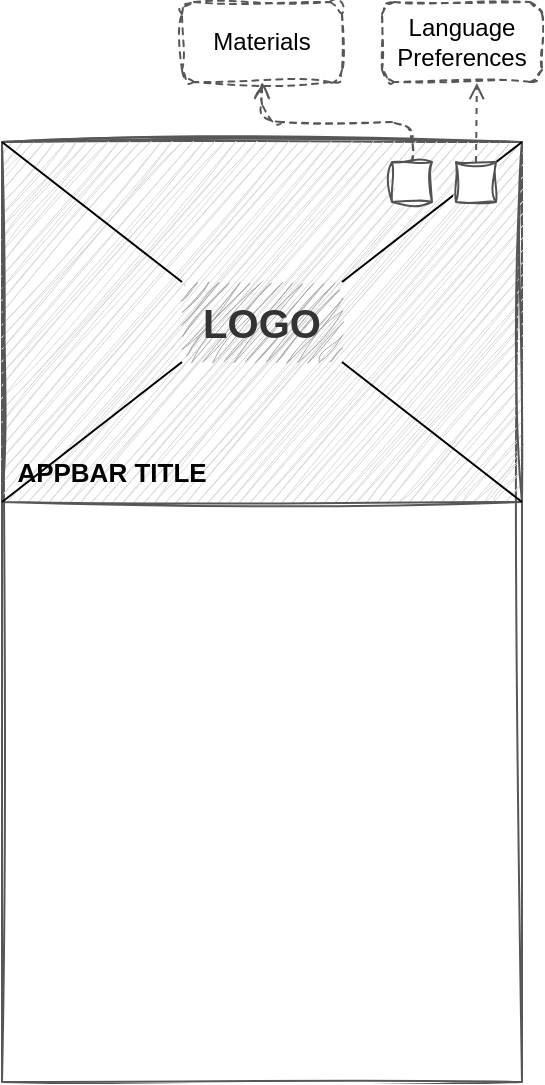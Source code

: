 <mxfile version="21.2.1" type="github">
  <diagram name="Page-1" id="MT5pICNGI8JqKuh5M4HQ">
    <mxGraphModel dx="481" dy="289" grid="1" gridSize="10" guides="1" tooltips="1" connect="1" arrows="1" fold="1" page="1" pageScale="1" pageWidth="850" pageHeight="1100" math="0" shadow="0">
      <root>
        <mxCell id="0" />
        <mxCell id="1" parent="0" />
        <mxCell id="93rI9x8tueS_s7rT0FQD-10" value="" style="group" vertex="1" connectable="0" parent="1">
          <mxGeometry x="210" y="120" width="260" height="470" as="geometry" />
        </mxCell>
        <mxCell id="93rI9x8tueS_s7rT0FQD-11" value="" style="group" vertex="1" connectable="0" parent="93rI9x8tueS_s7rT0FQD-10">
          <mxGeometry width="260" height="470" as="geometry" />
        </mxCell>
        <mxCell id="93rI9x8tueS_s7rT0FQD-2" value="" style="rounded=0;whiteSpace=wrap;html=1;sketch=1;curveFitting=1;jiggle=2;fillColor=default;strokeColor=#575757;" vertex="1" parent="93rI9x8tueS_s7rT0FQD-11">
          <mxGeometry width="260" height="470" as="geometry" />
        </mxCell>
        <mxCell id="93rI9x8tueS_s7rT0FQD-3" value="" style="rounded=0;whiteSpace=wrap;html=1;fillColor=#D9D9D9;strokeColor=#575757;sketch=1;curveFitting=1;jiggle=2;" vertex="1" parent="93rI9x8tueS_s7rT0FQD-11">
          <mxGeometry width="260" height="180" as="geometry" />
        </mxCell>
        <mxCell id="93rI9x8tueS_s7rT0FQD-7" value="LOGO" style="text;strokeColor=none;align=center;fillColor=#A8A8A8;html=1;verticalAlign=middle;whiteSpace=wrap;rounded=1;fontFamily=Helvetica;fontSize=20;fontStyle=1;spacingTop=0;spacingLeft=0;fontColor=#333333;sketch=1;curveFitting=1;jiggle=2;" vertex="1" parent="93rI9x8tueS_s7rT0FQD-11">
          <mxGeometry x="90" y="70" width="80" height="40" as="geometry" />
        </mxCell>
        <mxCell id="93rI9x8tueS_s7rT0FQD-12" value="" style="edgeStyle=none;orthogonalLoop=1;jettySize=auto;html=1;rounded=0;endArrow=none;endFill=0;exitX=0;exitY=0;exitDx=0;exitDy=0;entryX=0;entryY=0;entryDx=0;entryDy=0;" edge="1" parent="93rI9x8tueS_s7rT0FQD-11" source="93rI9x8tueS_s7rT0FQD-3" target="93rI9x8tueS_s7rT0FQD-7">
          <mxGeometry width="80" relative="1" as="geometry">
            <mxPoint x="160" y="190" as="sourcePoint" />
            <mxPoint x="240" y="190" as="targetPoint" />
            <Array as="points" />
          </mxGeometry>
        </mxCell>
        <mxCell id="93rI9x8tueS_s7rT0FQD-13" value="" style="edgeStyle=none;orthogonalLoop=1;jettySize=auto;html=1;rounded=0;endArrow=none;endFill=0;exitX=1;exitY=1;exitDx=0;exitDy=0;entryX=1;entryY=1;entryDx=0;entryDy=0;" edge="1" parent="93rI9x8tueS_s7rT0FQD-11" source="93rI9x8tueS_s7rT0FQD-7" target="93rI9x8tueS_s7rT0FQD-3">
          <mxGeometry width="80" relative="1" as="geometry">
            <mxPoint x="10" y="10" as="sourcePoint" />
            <mxPoint x="100" y="80" as="targetPoint" />
            <Array as="points" />
          </mxGeometry>
        </mxCell>
        <mxCell id="93rI9x8tueS_s7rT0FQD-14" value="" style="edgeStyle=none;orthogonalLoop=1;jettySize=auto;html=1;rounded=0;endArrow=none;endFill=0;exitX=1;exitY=0;exitDx=0;exitDy=0;entryX=1;entryY=0;entryDx=0;entryDy=0;" edge="1" parent="93rI9x8tueS_s7rT0FQD-11" source="93rI9x8tueS_s7rT0FQD-7" target="93rI9x8tueS_s7rT0FQD-3">
          <mxGeometry width="80" relative="1" as="geometry">
            <mxPoint x="180" y="120" as="sourcePoint" />
            <mxPoint x="270" y="190" as="targetPoint" />
            <Array as="points" />
          </mxGeometry>
        </mxCell>
        <mxCell id="93rI9x8tueS_s7rT0FQD-15" value="" style="edgeStyle=none;orthogonalLoop=1;jettySize=auto;html=1;rounded=0;endArrow=none;endFill=0;exitX=0;exitY=1;exitDx=0;exitDy=0;entryX=0;entryY=1;entryDx=0;entryDy=0;" edge="1" parent="93rI9x8tueS_s7rT0FQD-11" source="93rI9x8tueS_s7rT0FQD-3" target="93rI9x8tueS_s7rT0FQD-7">
          <mxGeometry width="80" relative="1" as="geometry">
            <mxPoint x="180" y="80" as="sourcePoint" />
            <mxPoint x="270" y="10" as="targetPoint" />
            <Array as="points" />
          </mxGeometry>
        </mxCell>
        <mxCell id="93rI9x8tueS_s7rT0FQD-17" value="APPBAR TITLE" style="text;strokeColor=none;align=center;fillColor=none;html=1;verticalAlign=middle;whiteSpace=wrap;rounded=0;fontStyle=1;fontSize=13;shadow=0;" vertex="1" parent="93rI9x8tueS_s7rT0FQD-11">
          <mxGeometry y="150" width="110" height="30" as="geometry" />
        </mxCell>
        <mxCell id="93rI9x8tueS_s7rT0FQD-21" value="" style="group;sketch=1;curveFitting=1;jiggle=2;" vertex="1" connectable="0" parent="93rI9x8tueS_s7rT0FQD-11">
          <mxGeometry x="195" y="10" width="52" height="20" as="geometry" />
        </mxCell>
        <mxCell id="93rI9x8tueS_s7rT0FQD-18" value="" style="whiteSpace=wrap;html=1;aspect=fixed;sketch=1;curveFitting=1;jiggle=2;strokeColor=#525252;" vertex="1" parent="93rI9x8tueS_s7rT0FQD-21">
          <mxGeometry x="32" width="20" height="20" as="geometry" />
        </mxCell>
        <mxCell id="93rI9x8tueS_s7rT0FQD-20" value="" style="whiteSpace=wrap;html=1;aspect=fixed;sketch=1;curveFitting=1;jiggle=2;strokeColor=#525252;" vertex="1" parent="93rI9x8tueS_s7rT0FQD-21">
          <mxGeometry width="20" height="20" as="geometry" />
        </mxCell>
        <mxCell id="93rI9x8tueS_s7rT0FQD-24" value="Language Preferences" style="text;strokeColor=#575757;align=center;fillColor=default;html=1;verticalAlign=middle;whiteSpace=wrap;rounded=1;dashed=1;sketch=1;curveFitting=1;jiggle=2;" vertex="1" parent="1">
          <mxGeometry x="400" y="50" width="80" height="40" as="geometry" />
        </mxCell>
        <mxCell id="93rI9x8tueS_s7rT0FQD-22" style="rounded=0;orthogonalLoop=1;jettySize=auto;html=1;exitX=0.5;exitY=0;exitDx=0;exitDy=0;strokeColor=#575757;endArrow=open;endFill=0;dashed=1;entryX=0.593;entryY=1.012;entryDx=0;entryDy=0;entryPerimeter=0;" edge="1" parent="1" source="93rI9x8tueS_s7rT0FQD-18" target="93rI9x8tueS_s7rT0FQD-24">
          <mxGeometry relative="1" as="geometry">
            <mxPoint x="447" y="90" as="targetPoint" />
          </mxGeometry>
        </mxCell>
        <mxCell id="93rI9x8tueS_s7rT0FQD-26" value="Materials" style="text;strokeColor=#575757;align=center;fillColor=default;html=1;verticalAlign=middle;whiteSpace=wrap;rounded=1;dashed=1;sketch=1;curveFitting=1;jiggle=2;" vertex="1" parent="1">
          <mxGeometry x="300" y="50" width="80" height="40" as="geometry" />
        </mxCell>
        <mxCell id="93rI9x8tueS_s7rT0FQD-23" style="rounded=1;orthogonalLoop=1;jettySize=auto;html=1;exitX=0.5;exitY=0;exitDx=0;exitDy=0;strokeColor=#575757;endArrow=open;endFill=0;dashed=1;entryX=0.5;entryY=1;entryDx=0;entryDy=0;edgeStyle=orthogonalEdgeStyle;sketch=1;curveFitting=1;jiggle=2;" edge="1" parent="1" source="93rI9x8tueS_s7rT0FQD-20" target="93rI9x8tueS_s7rT0FQD-26">
          <mxGeometry relative="1" as="geometry">
            <mxPoint x="414.889" y="90" as="targetPoint" />
          </mxGeometry>
        </mxCell>
      </root>
    </mxGraphModel>
  </diagram>
</mxfile>
